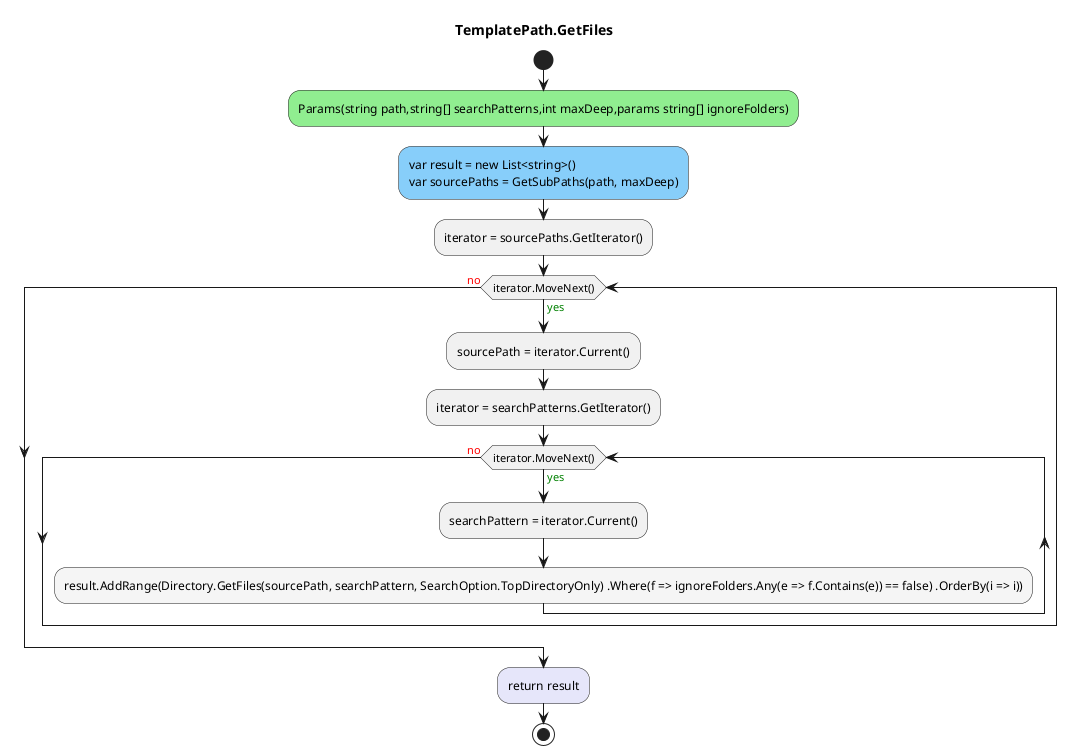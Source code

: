 @startuml TemplatePath.GetFiles
title TemplatePath.GetFiles
start
#LightGreen:Params(string path,string[] searchPatterns,int maxDeep,params string[] ignoreFolders);
#LightSkyBlue:var result = new List<string>()\nvar sourcePaths = GetSubPaths(path, maxDeep);
:iterator = sourcePaths.GetIterator();
while (iterator.MoveNext()) is (<color:green>yes)
:sourcePath = iterator.Current();
            :iterator = searchPatterns.GetIterator();
            while (iterator.MoveNext()) is (<color:green>yes)
            :searchPattern = iterator.Current();
                                #WhiteSmoke:result.AddRange(Directory.GetFiles(sourcePath, searchPattern, SearchOption.TopDirectoryOnly) .Where(f => ignoreFolders.Any(e => f.Contains(e)) == false) .OrderBy(i => i));
            endwhile (<color:red>no)
endwhile (<color:red>no)
#Lavender:return result;
stop
@enduml

